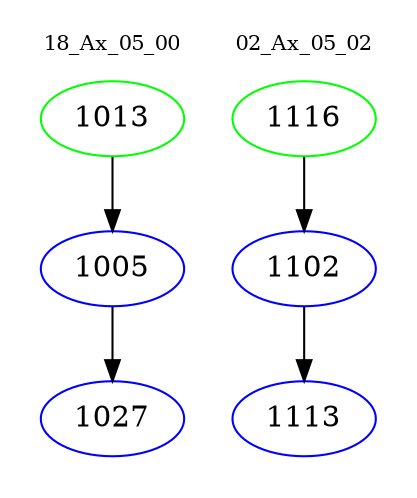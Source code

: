 digraph{
subgraph cluster_0 {
color = white
label = "18_Ax_05_00";
fontsize=10;
T0_1013 [label="1013", color="green"]
T0_1013 -> T0_1005 [color="black"]
T0_1005 [label="1005", color="blue"]
T0_1005 -> T0_1027 [color="black"]
T0_1027 [label="1027", color="blue"]
}
subgraph cluster_1 {
color = white
label = "02_Ax_05_02";
fontsize=10;
T1_1116 [label="1116", color="green"]
T1_1116 -> T1_1102 [color="black"]
T1_1102 [label="1102", color="blue"]
T1_1102 -> T1_1113 [color="black"]
T1_1113 [label="1113", color="blue"]
}
}
